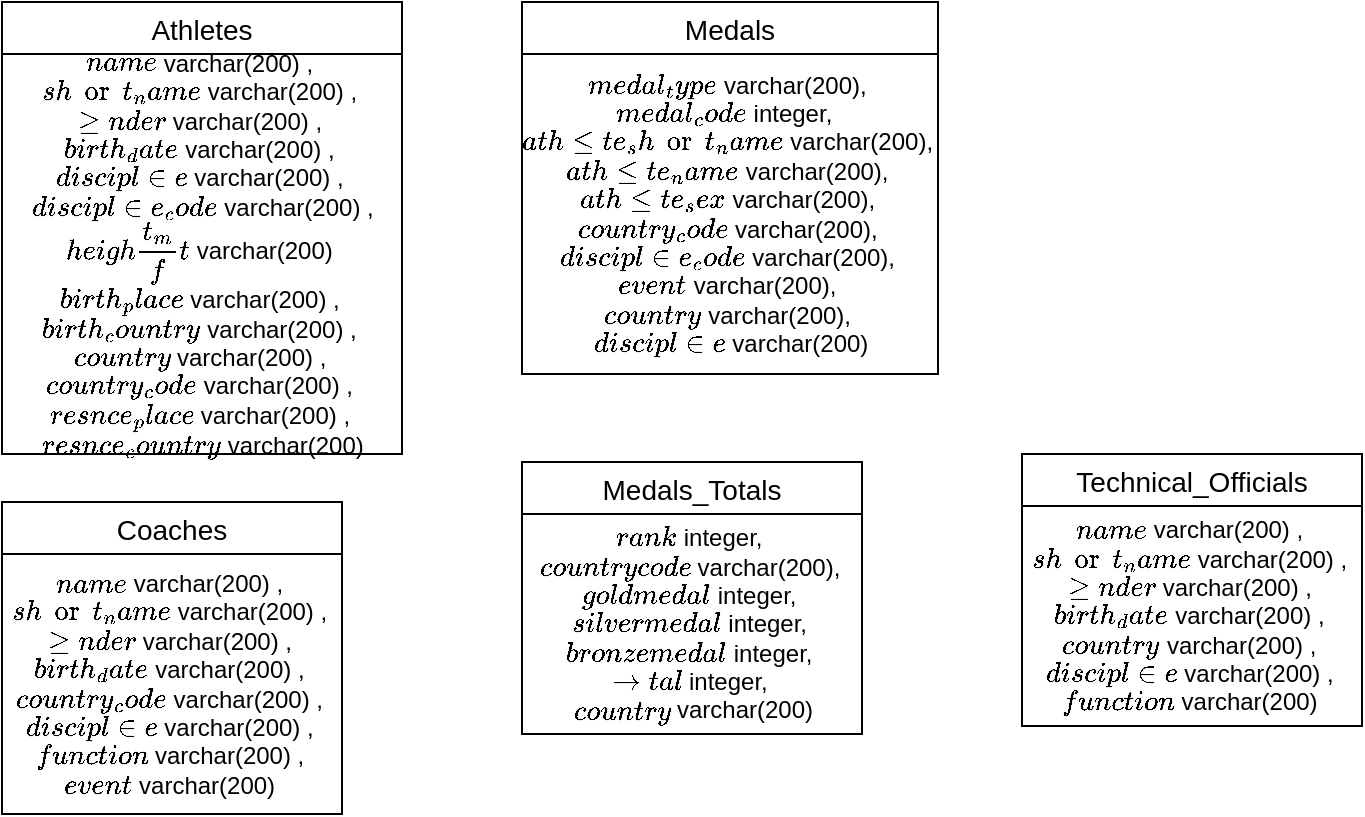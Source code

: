 <mxfile version="28.0.0">
  <diagram name="Page-1" id="46yK686eRBkODE83ea6m">
    <mxGraphModel dx="1042" dy="562" grid="1" gridSize="10" guides="1" tooltips="1" connect="1" arrows="1" fold="1" page="1" pageScale="1" pageWidth="827" pageHeight="1169" math="0" shadow="0">
      <root>
        <mxCell id="0" />
        <mxCell id="1" parent="0" />
        <mxCell id="S_B20WZUnn-bfiFgjB_d-1" value="Athletes" style="swimlane;fontStyle=0;childLayout=stackLayout;horizontal=1;startSize=26;horizontalStack=0;resizeParent=1;resizeParentMax=0;resizeLast=0;collapsible=1;marginBottom=0;align=center;fontSize=14;" vertex="1" parent="1">
          <mxGeometry x="50" y="40" width="200" height="226" as="geometry" />
        </mxCell>
        <mxCell id="S_B20WZUnn-bfiFgjB_d-2" value="&lt;div&gt;`name` varchar(200) ,&amp;nbsp;&lt;/div&gt;&lt;div&gt;`short_name` varchar(200) ,&amp;nbsp;&lt;/div&gt;&lt;div&gt;`gender` varchar(200) ,&amp;nbsp;&lt;/div&gt;&lt;div&gt;`birth_date` varchar(200) ,&amp;nbsp;&lt;/div&gt;&lt;div&gt;`discipline` varchar(200) ,&amp;nbsp;&lt;/div&gt;&lt;div&gt;`discipline_code` varchar(200) ,&lt;/div&gt;&lt;div&gt;`height_m/ft` varchar(200)&amp;nbsp;&lt;/div&gt;&lt;div&gt;&lt;div&gt;`birth_place` varchar(200) ,&amp;nbsp;&lt;/div&gt;&lt;div&gt;`birth_country` varchar(200) ,&amp;nbsp;&lt;/div&gt;&lt;div&gt;`country` varchar(200) ,&amp;nbsp;&lt;/div&gt;&lt;div&gt;`country_code` varchar(200) ,&amp;nbsp;&lt;/div&gt;&lt;div&gt;`residence_place` varchar(200) ,&amp;nbsp;&lt;/div&gt;&lt;div&gt;`residence_country` varchar(200)&lt;/div&gt;&lt;/div&gt;" style="text;html=1;align=center;verticalAlign=middle;resizable=0;points=[];autosize=1;strokeColor=none;fillColor=none;" vertex="1" parent="S_B20WZUnn-bfiFgjB_d-1">
          <mxGeometry y="26" width="200" height="200" as="geometry" />
        </mxCell>
        <mxCell id="S_B20WZUnn-bfiFgjB_d-3" value="Medals" style="swimlane;fontStyle=0;childLayout=stackLayout;horizontal=1;startSize=26;horizontalStack=0;resizeParent=1;resizeParentMax=0;resizeLast=0;collapsible=1;marginBottom=0;align=center;fontSize=14;" vertex="1" parent="1">
          <mxGeometry x="310" y="40" width="208" height="186" as="geometry" />
        </mxCell>
        <mxCell id="S_B20WZUnn-bfiFgjB_d-4" value="&lt;div&gt;`medal_type` varchar(200),&amp;nbsp;&lt;/div&gt;&lt;div&gt;`medal_code` integer,&amp;nbsp;&lt;span style=&quot;background-color: initial;&quot;&gt;&amp;nbsp;&lt;/span&gt;&lt;/div&gt;&lt;div&gt;`athlete_short_name` varchar(200),&amp;nbsp;&lt;/div&gt;&lt;div&gt;`athlete_name` varchar(200),&amp;nbsp;&lt;/div&gt;&lt;div&gt;`athlete_sex` varchar(200),&amp;nbsp;&lt;/div&gt;&lt;div&gt;`country_code` varchar(200),&amp;nbsp;&lt;/div&gt;&lt;div&gt;`discipline_code` varchar(200),&amp;nbsp;&lt;/div&gt;&lt;div&gt;`event` varchar(200),&amp;nbsp;&lt;/div&gt;&lt;div&gt;`country` varchar(200),&amp;nbsp;&lt;/div&gt;&lt;div&gt;`discipline` varchar(200)&lt;/div&gt;" style="text;html=1;align=center;verticalAlign=middle;resizable=0;points=[];autosize=1;strokeColor=none;fillColor=none;" vertex="1" parent="S_B20WZUnn-bfiFgjB_d-3">
          <mxGeometry y="26" width="208" height="160" as="geometry" />
        </mxCell>
        <mxCell id="S_B20WZUnn-bfiFgjB_d-5" value="Coaches" style="swimlane;fontStyle=0;childLayout=stackLayout;horizontal=1;startSize=26;horizontalStack=0;resizeParent=1;resizeParentMax=0;resizeLast=0;collapsible=1;marginBottom=0;align=center;fontSize=14;" vertex="1" parent="1">
          <mxGeometry x="50" y="290" width="170" height="156" as="geometry" />
        </mxCell>
        <mxCell id="S_B20WZUnn-bfiFgjB_d-6" value="&lt;div&gt;`name` varchar(200) ,&amp;nbsp;&lt;/div&gt;&lt;div&gt;`short_name` varchar(200) ,&amp;nbsp;&lt;/div&gt;&lt;div&gt;`gender` varchar(200) ,&amp;nbsp;&lt;/div&gt;&lt;div&gt;`birth_date` varchar(200) ,&amp;nbsp;&lt;/div&gt;&lt;div&gt;`country_code` varchar(200) ,&amp;nbsp;&lt;/div&gt;&lt;div&gt;`discipline` varchar(200) ,&amp;nbsp;&lt;/div&gt;&lt;div&gt;`function` varchar(200) ,&amp;nbsp;&lt;/div&gt;&lt;div&gt;`event` varchar(200)&amp;nbsp;&lt;/div&gt;" style="text;html=1;align=center;verticalAlign=middle;resizable=0;points=[];autosize=1;strokeColor=none;fillColor=none;" vertex="1" parent="S_B20WZUnn-bfiFgjB_d-5">
          <mxGeometry y="26" width="170" height="130" as="geometry" />
        </mxCell>
        <mxCell id="S_B20WZUnn-bfiFgjB_d-7" value="Medals_Totals" style="swimlane;fontStyle=0;childLayout=stackLayout;horizontal=1;startSize=26;horizontalStack=0;resizeParent=1;resizeParentMax=0;resizeLast=0;collapsible=1;marginBottom=0;align=center;fontSize=14;" vertex="1" parent="1">
          <mxGeometry x="310" y="270" width="170" height="136" as="geometry" />
        </mxCell>
        <mxCell id="S_B20WZUnn-bfiFgjB_d-8" value="&lt;div&gt;`rank` integer,&amp;nbsp;&lt;/div&gt;&lt;div&gt;`country code` varchar(200),&amp;nbsp;&lt;/div&gt;&lt;div&gt;`gold medal` integer,&amp;nbsp;&lt;/div&gt;&lt;div&gt;`silver medal` integer,&amp;nbsp;&lt;/div&gt;&lt;div&gt;`bronze medal` integer,&amp;nbsp;&lt;/div&gt;&lt;div&gt;`total` integer,&amp;nbsp;&lt;/div&gt;&lt;div&gt;`country` varchar(200)&lt;/div&gt;" style="text;html=1;align=center;verticalAlign=middle;resizable=0;points=[];autosize=1;strokeColor=none;fillColor=none;" vertex="1" parent="S_B20WZUnn-bfiFgjB_d-7">
          <mxGeometry y="26" width="170" height="110" as="geometry" />
        </mxCell>
        <mxCell id="S_B20WZUnn-bfiFgjB_d-9" value="Technical_Officials" style="swimlane;fontStyle=0;childLayout=stackLayout;horizontal=1;startSize=26;horizontalStack=0;resizeParent=1;resizeParentMax=0;resizeLast=0;collapsible=1;marginBottom=0;align=center;fontSize=14;" vertex="1" parent="1">
          <mxGeometry x="560" y="266" width="170" height="136" as="geometry" />
        </mxCell>
        <mxCell id="S_B20WZUnn-bfiFgjB_d-10" value="&lt;div&gt;`name` varchar(200) ,&amp;nbsp;&lt;/div&gt;&lt;div&gt;`short_name` varchar(200) ,&amp;nbsp;&lt;/div&gt;&lt;div&gt;`gender` varchar(200) ,&amp;nbsp;&lt;/div&gt;&lt;div&gt;`birth_date` varchar(200) ,&amp;nbsp;&lt;/div&gt;&lt;div&gt;`country` varchar(200) ,&amp;nbsp;&lt;/div&gt;&lt;div&gt;`discipline` varchar(200) ,&amp;nbsp;&lt;/div&gt;&lt;div&gt;`function` varchar(200)&amp;nbsp;&lt;/div&gt;" style="text;html=1;align=center;verticalAlign=middle;resizable=0;points=[];autosize=1;strokeColor=none;fillColor=none;" vertex="1" parent="S_B20WZUnn-bfiFgjB_d-9">
          <mxGeometry y="26" width="170" height="110" as="geometry" />
        </mxCell>
      </root>
    </mxGraphModel>
  </diagram>
</mxfile>
